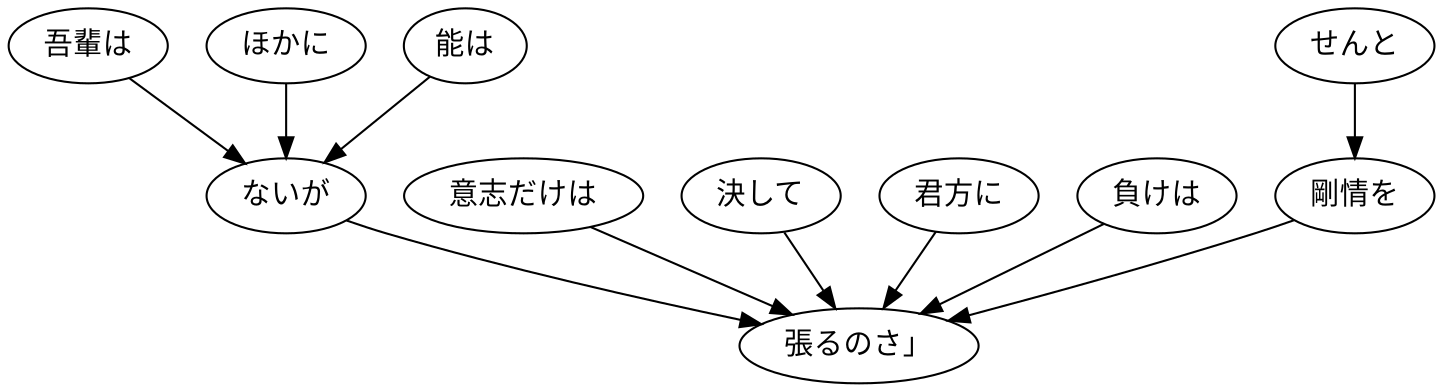 digraph graph2527 {
	node0 [label="吾輩は"];
	node1 [label="ほかに"];
	node2 [label="能は"];
	node3 [label="ないが"];
	node4 [label="意志だけは"];
	node5 [label="決して"];
	node6 [label="君方に"];
	node7 [label="負けは"];
	node8 [label="せんと"];
	node9 [label="剛情を"];
	node10 [label="張るのさ」"];
	node0 -> node3;
	node1 -> node3;
	node2 -> node3;
	node3 -> node10;
	node4 -> node10;
	node5 -> node10;
	node6 -> node10;
	node7 -> node10;
	node8 -> node9;
	node9 -> node10;
}
